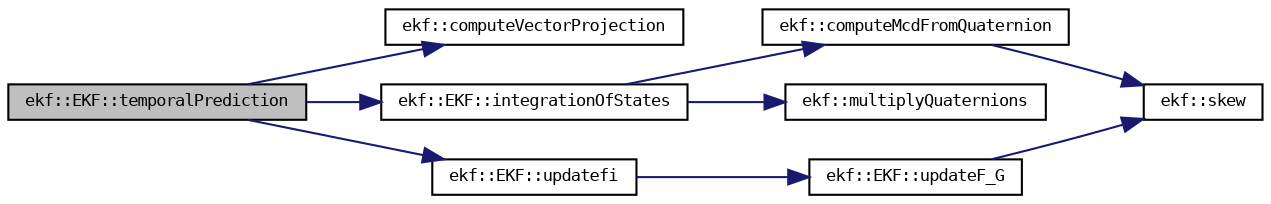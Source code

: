 digraph "ekf::EKF::temporalPrediction"
{
  bgcolor="transparent";
  edge [fontname="DejaVuSansMono",fontsize="8",labelfontname="DejaVuSansMono",labelfontsize="8"];
  node [fontname="DejaVuSansMono",fontsize="8",shape=record];
  rankdir="LR";
  Node63 [label="ekf::EKF::temporalPrediction",height=0.2,width=0.4,color="black", fillcolor="grey75", style="filled", fontcolor="black"];
  Node63 -> Node64 [color="midnightblue",fontsize="8",style="solid",fontname="DejaVuSansMono"];
  Node64 [label="ekf::computeVectorProjection",height=0.2,width=0.4,color="black",URL="$namespaceekf.html#a13baef64e88517a1c0af97c5bfb32787"];
  Node63 -> Node65 [color="midnightblue",fontsize="8",style="solid",fontname="DejaVuSansMono"];
  Node65 [label="ekf::EKF::integrationOfStates",height=0.2,width=0.4,color="black",URL="$classekf_1_1EKF.html#a4bd0d4a6ec2787cf1c690fcf154a43c5"];
  Node65 -> Node66 [color="midnightblue",fontsize="8",style="solid",fontname="DejaVuSansMono"];
  Node66 [label="ekf::computeMcdFromQuaternion",height=0.2,width=0.4,color="black",URL="$namespaceekf.html#ac031eda654b199bd45807eed2acdb3ec"];
  Node66 -> Node67 [color="midnightblue",fontsize="8",style="solid",fontname="DejaVuSansMono"];
  Node67 [label="ekf::skew",height=0.2,width=0.4,color="black",URL="$namespaceekf.html#af3f0a631343e55ec8b42f3fbea182461",tooltip="Matrix antissimetrica. "];
  Node65 -> Node68 [color="midnightblue",fontsize="8",style="solid",fontname="DejaVuSansMono"];
  Node68 [label="ekf::multiplyQuaternions",height=0.2,width=0.4,color="black",URL="$namespaceekf.html#aebcb4259d74954e6d5b117101bbec4ca",tooltip="Produto de quaternions. "];
  Node63 -> Node69 [color="midnightblue",fontsize="8",style="solid",fontname="DejaVuSansMono"];
  Node69 [label="ekf::EKF::updatefi",height=0.2,width=0.4,color="black",URL="$classekf_1_1EKF.html#ad5949e9e8eae2938a332af03a8ec353b"];
  Node69 -> Node70 [color="midnightblue",fontsize="8",style="solid",fontname="DejaVuSansMono"];
  Node70 [label="ekf::EKF::updateF_G",height=0.2,width=0.4,color="black",URL="$classekf_1_1EKF.html#ae6c0295a32e90b9594ad10bb1061b62b",tooltip="Atualiza matrix lineariza de estados F e a matrix G. "];
  Node70 -> Node67 [color="midnightblue",fontsize="8",style="solid",fontname="DejaVuSansMono"];
}
